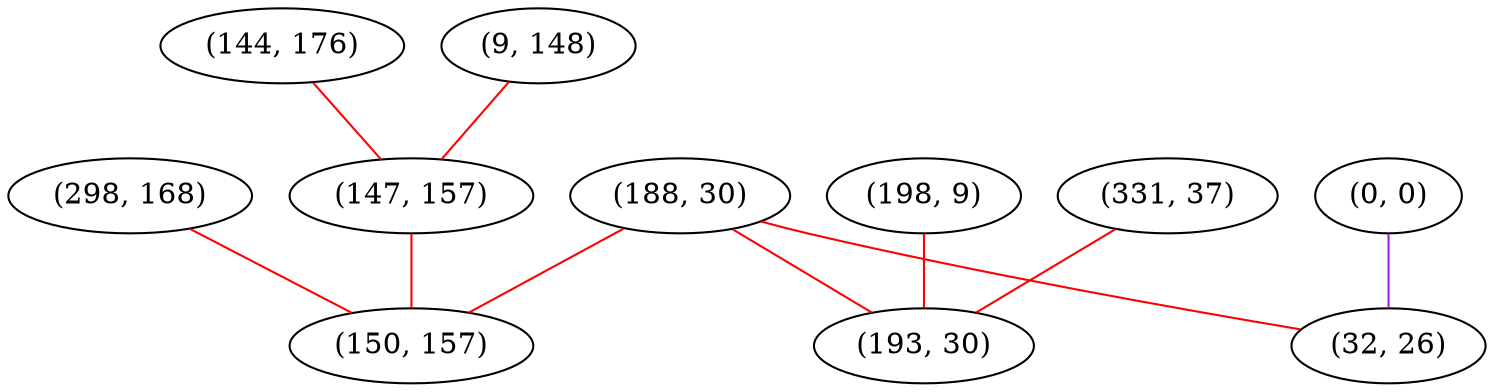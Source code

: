 graph "" {
"(298, 168)";
"(198, 9)";
"(144, 176)";
"(188, 30)";
"(9, 148)";
"(147, 157)";
"(331, 37)";
"(0, 0)";
"(150, 157)";
"(193, 30)";
"(32, 26)";
"(298, 168)" -- "(150, 157)"  [color=red, key=0, weight=1];
"(198, 9)" -- "(193, 30)"  [color=red, key=0, weight=1];
"(144, 176)" -- "(147, 157)"  [color=red, key=0, weight=1];
"(188, 30)" -- "(193, 30)"  [color=red, key=0, weight=1];
"(188, 30)" -- "(32, 26)"  [color=red, key=0, weight=1];
"(188, 30)" -- "(150, 157)"  [color=red, key=0, weight=1];
"(9, 148)" -- "(147, 157)"  [color=red, key=0, weight=1];
"(147, 157)" -- "(150, 157)"  [color=red, key=0, weight=1];
"(331, 37)" -- "(193, 30)"  [color=red, key=0, weight=1];
"(0, 0)" -- "(32, 26)"  [color=purple, key=0, weight=4];
}
